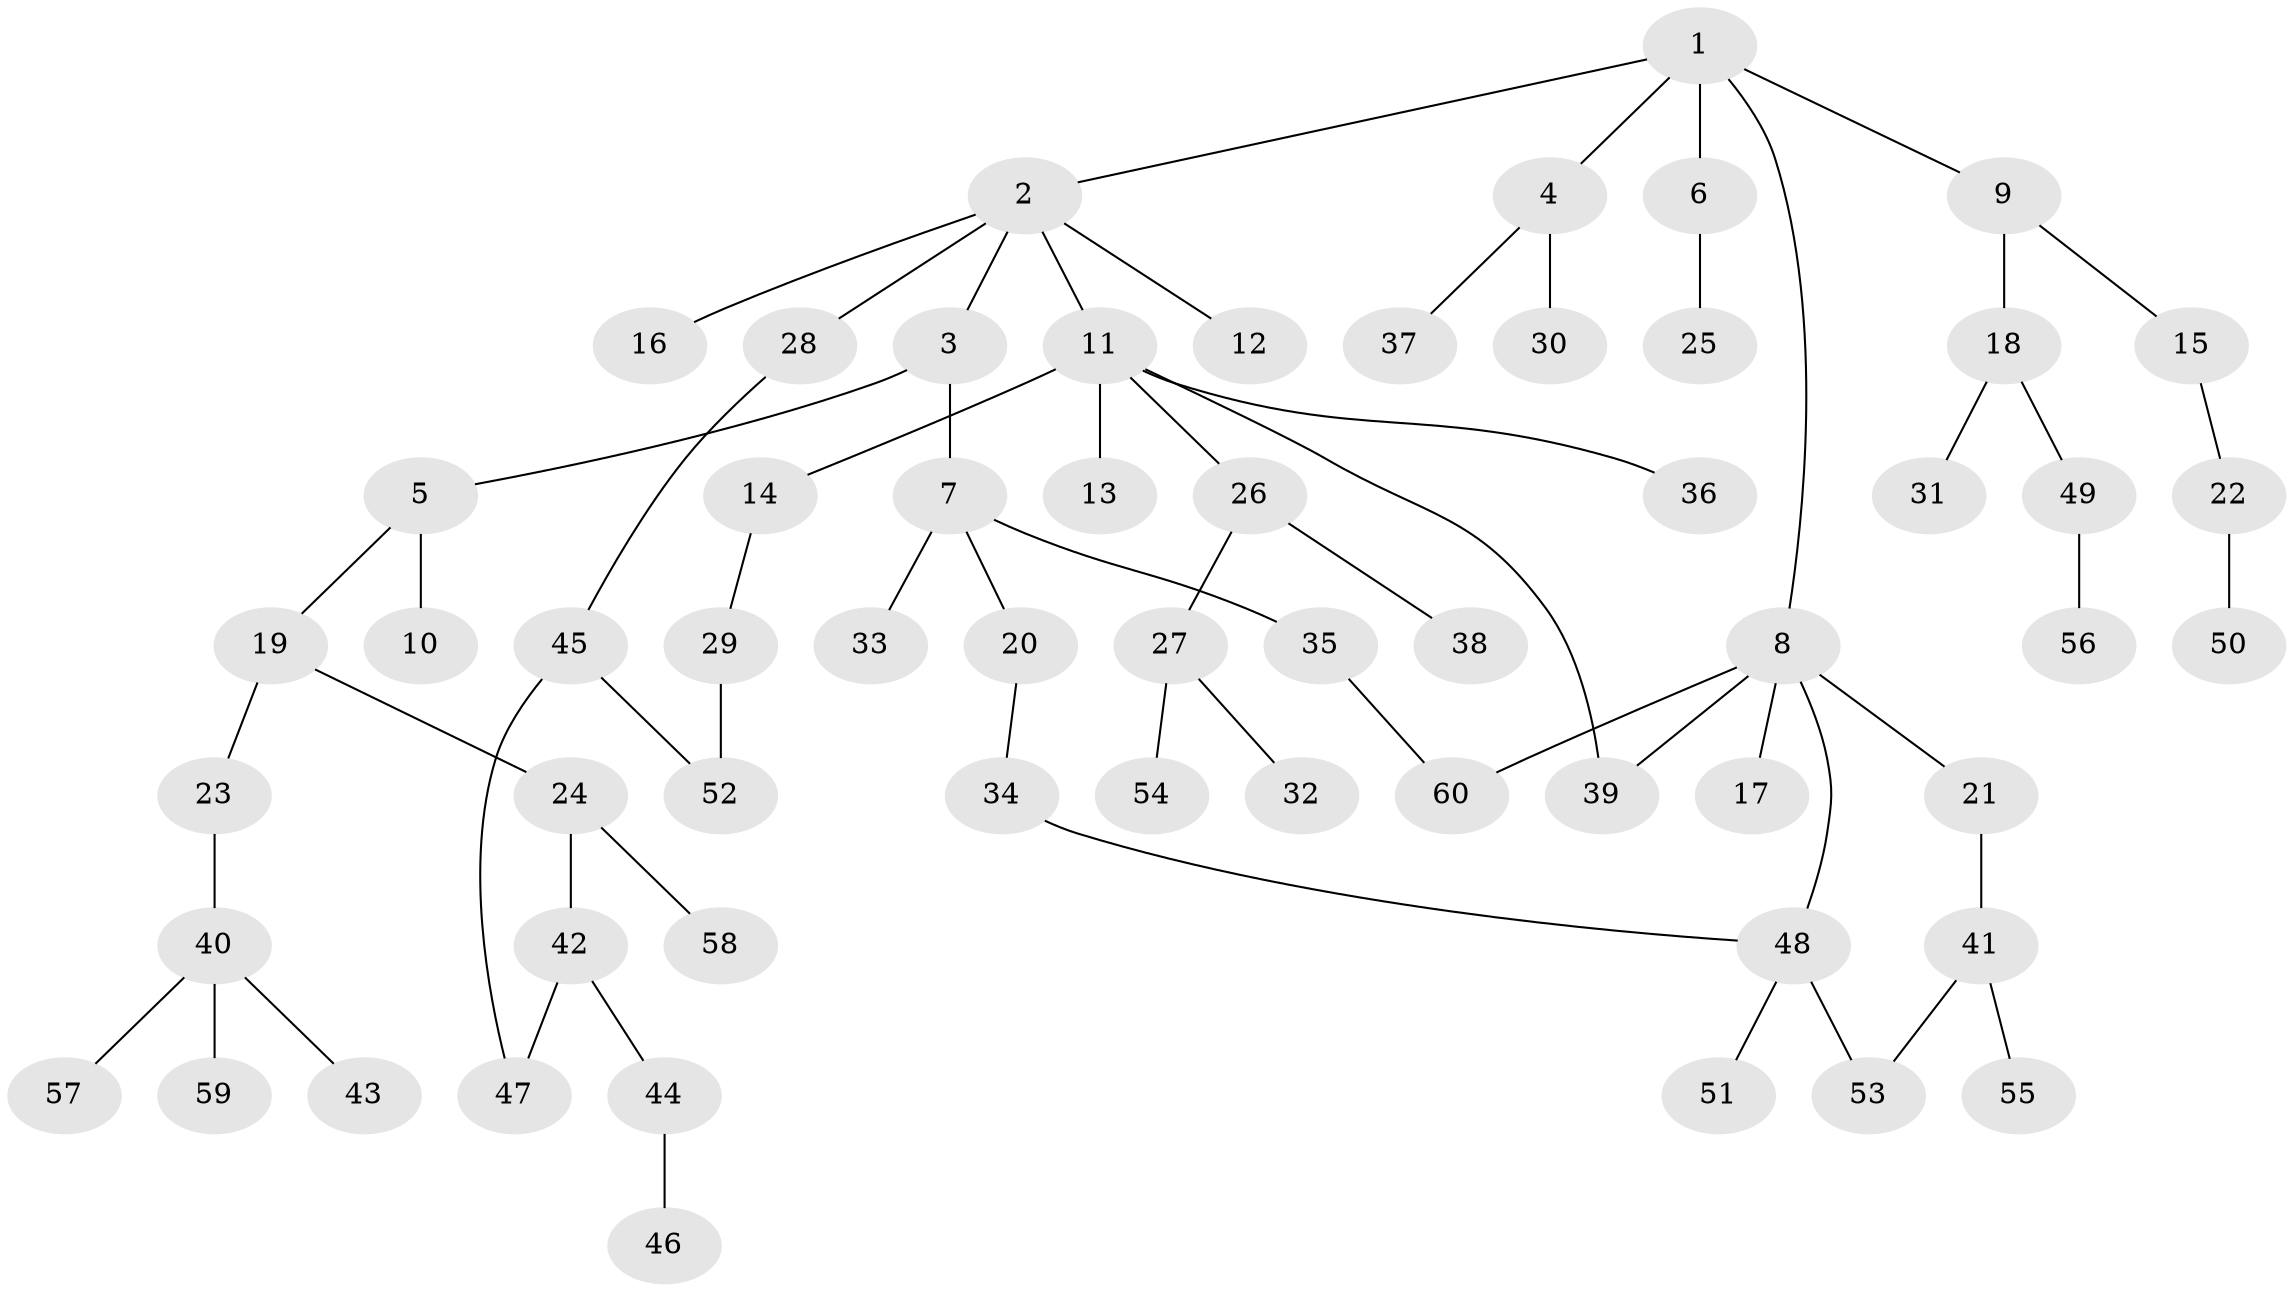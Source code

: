 // coarse degree distribution, {5: 0.047619047619047616, 6: 0.09523809523809523, 3: 0.16666666666666666, 1: 0.4523809523809524, 2: 0.23809523809523808}
// Generated by graph-tools (version 1.1) at 2025/17/03/04/25 18:17:06]
// undirected, 60 vertices, 65 edges
graph export_dot {
graph [start="1"]
  node [color=gray90,style=filled];
  1;
  2;
  3;
  4;
  5;
  6;
  7;
  8;
  9;
  10;
  11;
  12;
  13;
  14;
  15;
  16;
  17;
  18;
  19;
  20;
  21;
  22;
  23;
  24;
  25;
  26;
  27;
  28;
  29;
  30;
  31;
  32;
  33;
  34;
  35;
  36;
  37;
  38;
  39;
  40;
  41;
  42;
  43;
  44;
  45;
  46;
  47;
  48;
  49;
  50;
  51;
  52;
  53;
  54;
  55;
  56;
  57;
  58;
  59;
  60;
  1 -- 2;
  1 -- 4;
  1 -- 6;
  1 -- 8;
  1 -- 9;
  2 -- 3;
  2 -- 11;
  2 -- 12;
  2 -- 16;
  2 -- 28;
  3 -- 5;
  3 -- 7;
  4 -- 30;
  4 -- 37;
  5 -- 10;
  5 -- 19;
  6 -- 25;
  7 -- 20;
  7 -- 33;
  7 -- 35;
  8 -- 17;
  8 -- 21;
  8 -- 39;
  8 -- 60;
  8 -- 48;
  9 -- 15;
  9 -- 18;
  11 -- 13;
  11 -- 14;
  11 -- 26;
  11 -- 36;
  11 -- 39;
  14 -- 29;
  15 -- 22;
  18 -- 31;
  18 -- 49;
  19 -- 23;
  19 -- 24;
  20 -- 34;
  21 -- 41;
  22 -- 50;
  23 -- 40;
  24 -- 42;
  24 -- 58;
  26 -- 27;
  26 -- 38;
  27 -- 32;
  27 -- 54;
  28 -- 45;
  29 -- 52;
  34 -- 48;
  35 -- 60;
  40 -- 43;
  40 -- 57;
  40 -- 59;
  41 -- 55;
  41 -- 53;
  42 -- 44;
  42 -- 47;
  44 -- 46;
  45 -- 52;
  45 -- 47;
  48 -- 51;
  48 -- 53;
  49 -- 56;
}
